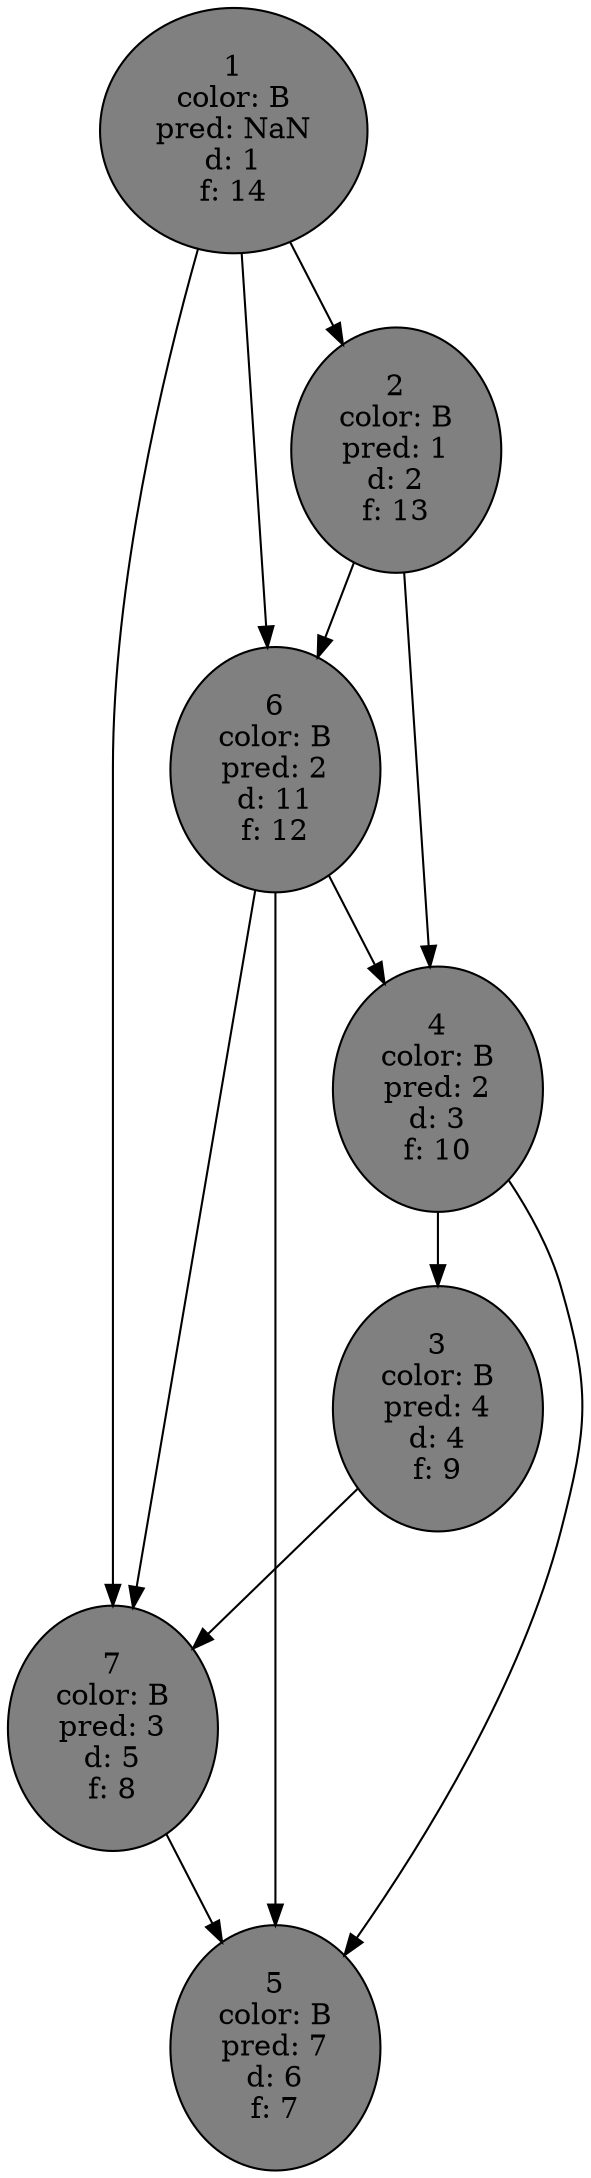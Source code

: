 digraph{node [style=bold]1->2;1->6;1->7;2->4;2->6;3->7;4->3;4->5;6->4;6->5;6->7;7->5;1 [fillcolor = "#808080"style=filled, label="1\ncolor: B\npred: NaN\nd: 1\nf: 14\n"];2 [fillcolor = "#808080"style=filled, label="2\ncolor: B\npred: 1\nd: 2\nf: 13\n"];3 [fillcolor = "#808080"style=filled, label="3\ncolor: B\npred: 4\nd: 4\nf: 9\n"];4 [fillcolor = "#808080"style=filled, label="4\ncolor: B\npred: 2\nd: 3\nf: 10\n"];5 [fillcolor = "#808080"style=filled, label="5\ncolor: B\npred: 7\nd: 6\nf: 7\n"];6 [fillcolor = "#808080"style=filled, label="6\ncolor: B\npred: 2\nd: 11\nf: 12\n"];7 [fillcolor = "#808080"style=filled, label="7\ncolor: B\npred: 3\nd: 5\nf: 8\n"];}
